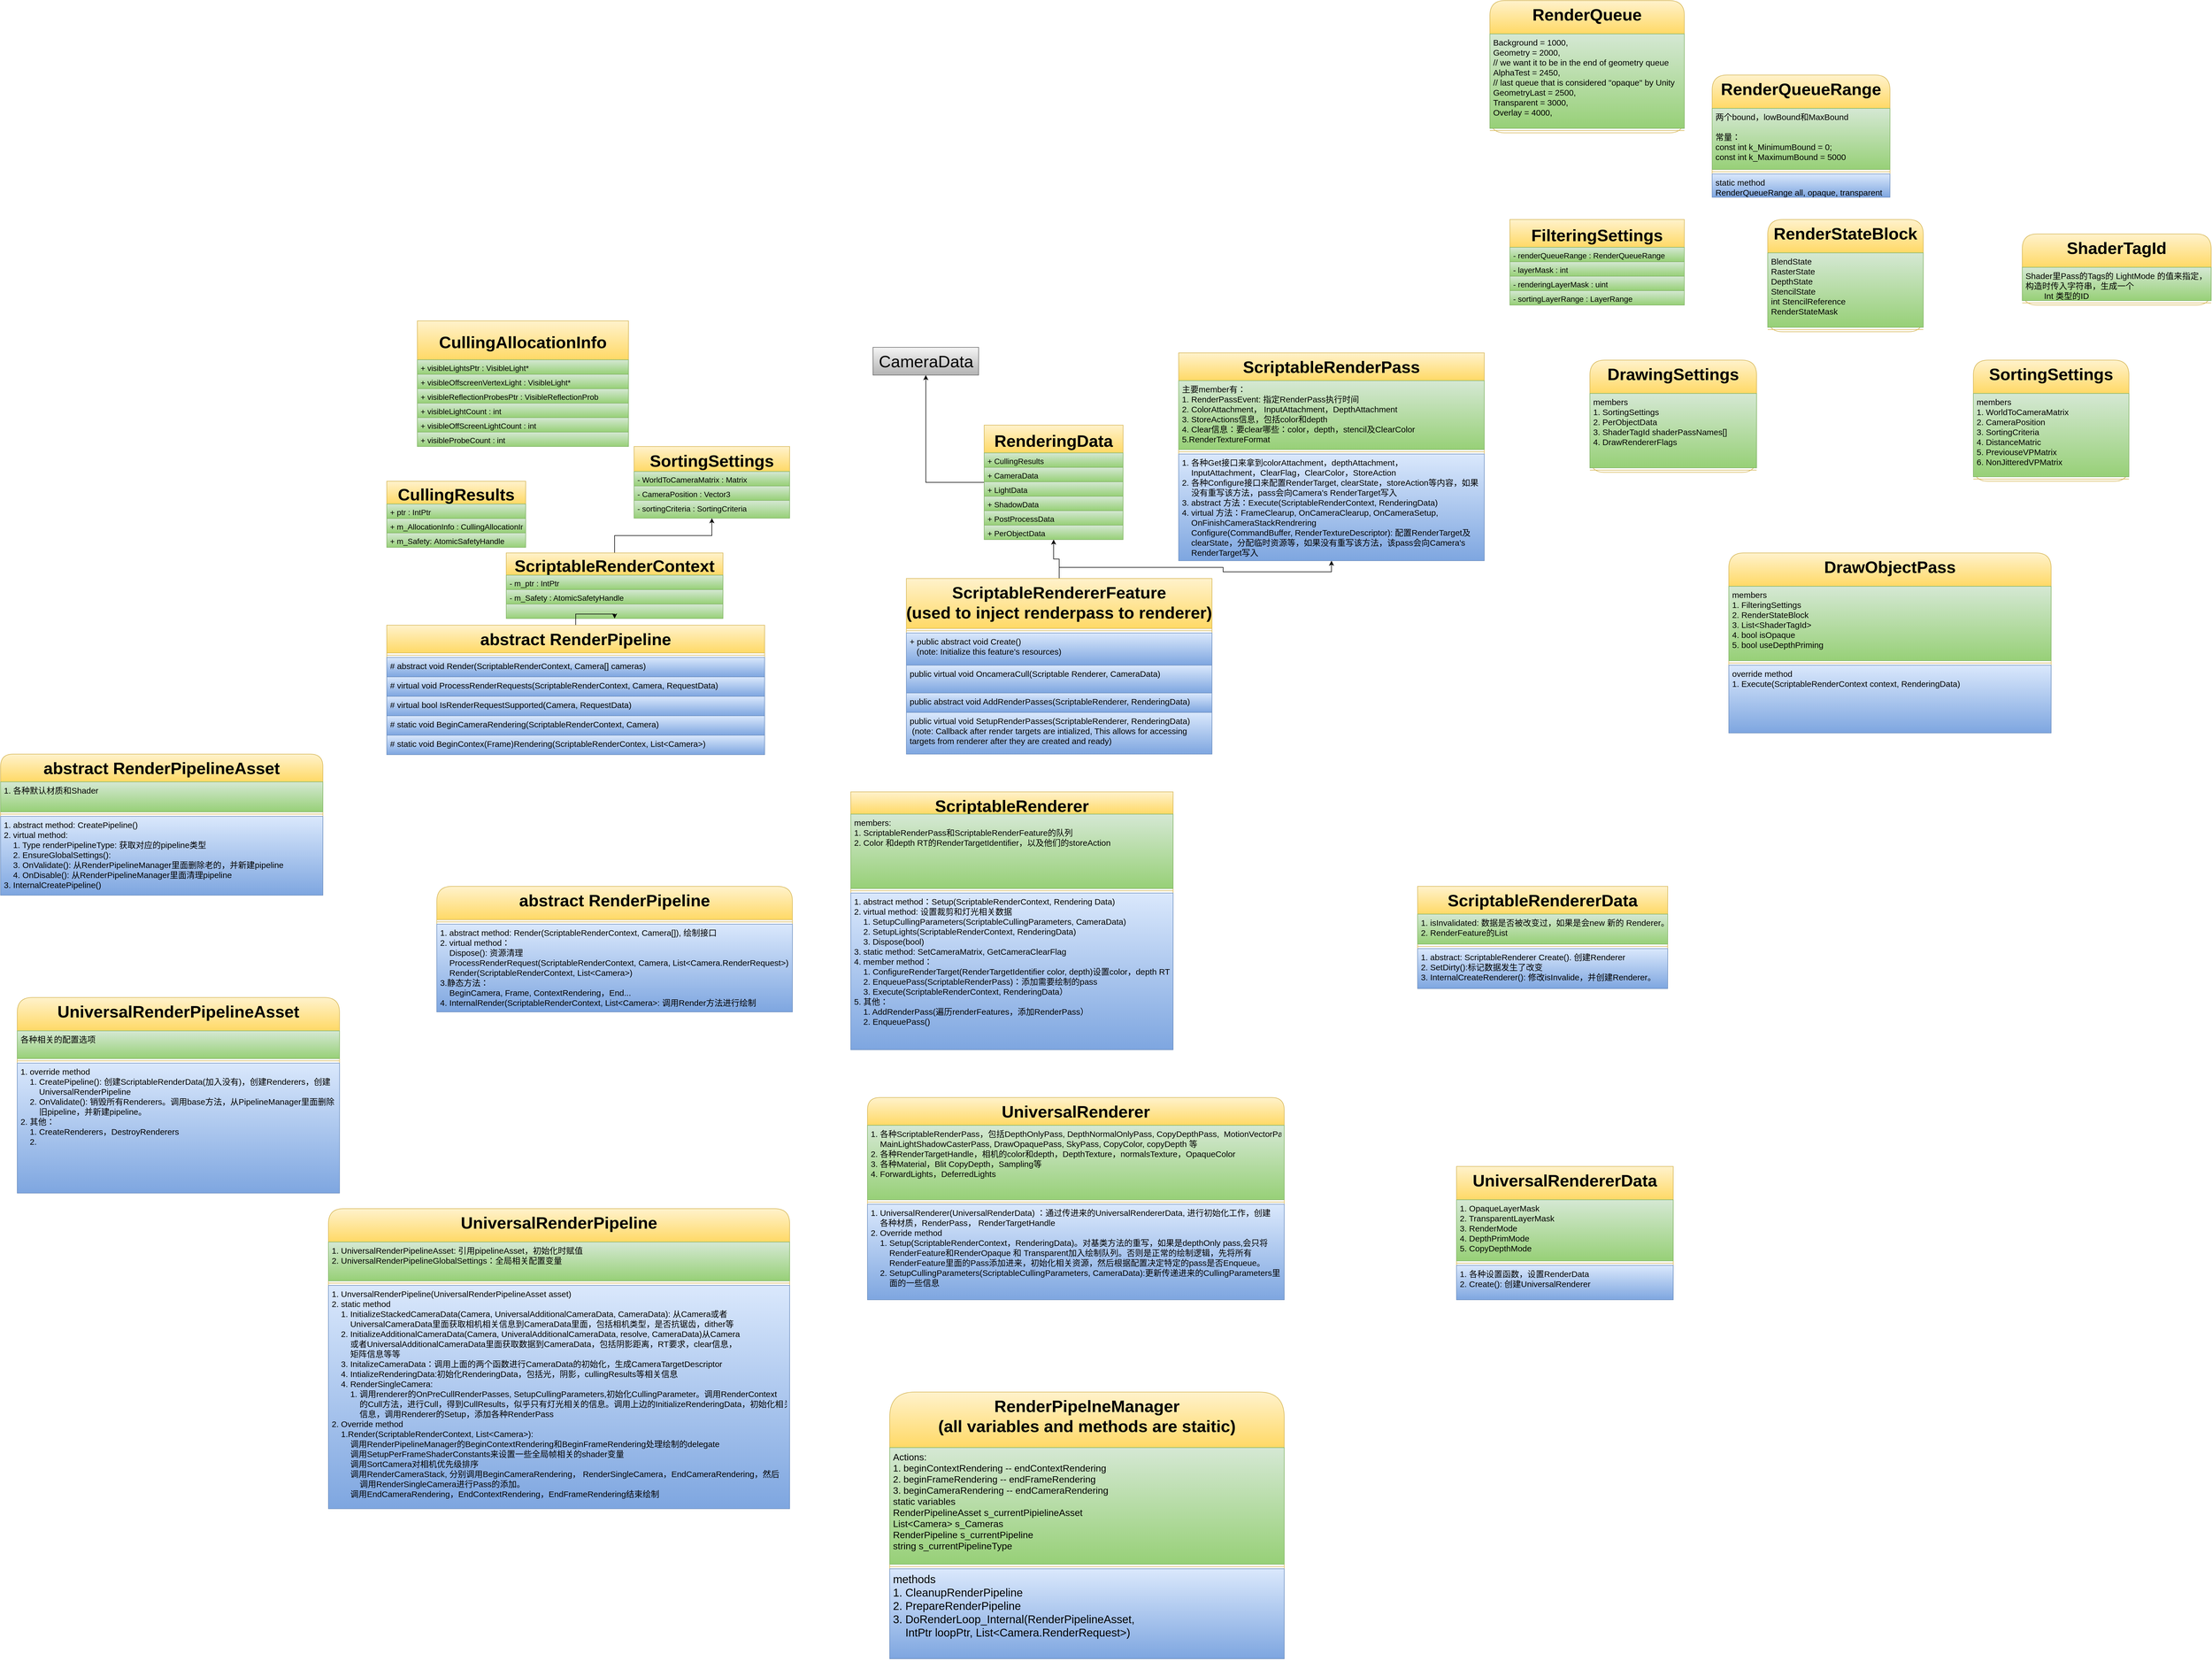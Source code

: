 <mxfile version="20.8.16" type="device"><diagram name="第 1 页" id="j_05-Zn8WTjw6qWpdbwY"><mxGraphModel dx="6563" dy="4545" grid="1" gridSize="10" guides="1" tooltips="1" connect="1" arrows="1" fold="1" page="1" pageScale="1" pageWidth="827" pageHeight="1169" math="0" shadow="0"><root><mxCell id="0"/><mxCell id="1" parent="0"/><mxCell id="km0630W-QRHwBIjxc_ZQ-1" value="CullingAllocationInfo" style="swimlane;fontStyle=1;childLayout=stackLayout;horizontal=1;startSize=70;fillColor=#fff2cc;horizontalStack=0;resizeParent=1;resizeParentMax=0;resizeLast=0;collapsible=1;marginBottom=0;fontSize=30;strokeColor=#d6b656;gradientColor=#ffd966;" parent="1" vertex="1"><mxGeometry x="80" y="-7.5" width="380" height="226" as="geometry"/></mxCell><mxCell id="km0630W-QRHwBIjxc_ZQ-2" value="+ visibleLightsPtr : VisibleLight*" style="text;strokeColor=#82b366;fillColor=#d5e8d4;align=left;verticalAlign=top;spacingLeft=4;spacingRight=4;overflow=hidden;rotatable=0;points=[[0,0.5],[1,0.5]];portConstraint=eastwest;fontSize=14;gradientColor=#97d077;" parent="km0630W-QRHwBIjxc_ZQ-1" vertex="1"><mxGeometry y="70" width="380" height="26" as="geometry"/></mxCell><mxCell id="km0630W-QRHwBIjxc_ZQ-3" value="+ visibleOffscreenVertexLight : VisibleLight*" style="text;strokeColor=#82b366;fillColor=#d5e8d4;align=left;verticalAlign=top;spacingLeft=4;spacingRight=4;overflow=hidden;rotatable=0;points=[[0,0.5],[1,0.5]];portConstraint=eastwest;fontSize=14;gradientColor=#97d077;" parent="km0630W-QRHwBIjxc_ZQ-1" vertex="1"><mxGeometry y="96" width="380" height="26" as="geometry"/></mxCell><mxCell id="km0630W-QRHwBIjxc_ZQ-4" value="+ visibleReflectionProbesPtr : VisibleReflectionProb" style="text;strokeColor=#82b366;fillColor=#d5e8d4;align=left;verticalAlign=top;spacingLeft=4;spacingRight=4;overflow=hidden;rotatable=0;points=[[0,0.5],[1,0.5]];portConstraint=eastwest;fontSize=14;gradientColor=#97d077;" parent="km0630W-QRHwBIjxc_ZQ-1" vertex="1"><mxGeometry y="122" width="380" height="26" as="geometry"/></mxCell><mxCell id="km0630W-QRHwBIjxc_ZQ-5" value="+ visibleLightCount : int" style="text;strokeColor=#82b366;fillColor=#d5e8d4;align=left;verticalAlign=top;spacingLeft=4;spacingRight=4;overflow=hidden;rotatable=0;points=[[0,0.5],[1,0.5]];portConstraint=eastwest;fontSize=14;gradientColor=#97d077;" parent="km0630W-QRHwBIjxc_ZQ-1" vertex="1"><mxGeometry y="148" width="380" height="26" as="geometry"/></mxCell><mxCell id="km0630W-QRHwBIjxc_ZQ-6" value="+ visibleOffScreenLightCount : int" style="text;strokeColor=#82b366;fillColor=#d5e8d4;align=left;verticalAlign=top;spacingLeft=4;spacingRight=4;overflow=hidden;rotatable=0;points=[[0,0.5],[1,0.5]];portConstraint=eastwest;fontSize=14;gradientColor=#97d077;" parent="km0630W-QRHwBIjxc_ZQ-1" vertex="1"><mxGeometry y="174" width="380" height="26" as="geometry"/></mxCell><mxCell id="km0630W-QRHwBIjxc_ZQ-7" value="+ visibleProbeCount : int" style="text;strokeColor=#82b366;fillColor=#d5e8d4;align=left;verticalAlign=top;spacingLeft=4;spacingRight=4;overflow=hidden;rotatable=0;points=[[0,0.5],[1,0.5]];portConstraint=eastwest;fontSize=14;gradientColor=#97d077;" parent="km0630W-QRHwBIjxc_ZQ-1" vertex="1"><mxGeometry y="200" width="380" height="26" as="geometry"/></mxCell><mxCell id="XoxCDfcWoDPjBLtD5vpL-1" value="CullingResults" style="swimlane;fontStyle=1;childLayout=stackLayout;horizontal=1;startSize=41;fillColor=#fff2cc;horizontalStack=0;resizeParent=1;resizeParentMax=0;resizeLast=0;collapsible=1;marginBottom=0;fontSize=30;strokeColor=#d6b656;gradientColor=#ffd966;" parent="1" vertex="1"><mxGeometry x="25" y="281" width="250" height="119" as="geometry"/></mxCell><mxCell id="XoxCDfcWoDPjBLtD5vpL-2" value="+ ptr : IntPtr" style="text;strokeColor=#82b366;fillColor=#d5e8d4;align=left;verticalAlign=top;spacingLeft=4;spacingRight=4;overflow=hidden;rotatable=0;points=[[0,0.5],[1,0.5]];portConstraint=eastwest;fontSize=14;gradientColor=#97d077;" parent="XoxCDfcWoDPjBLtD5vpL-1" vertex="1"><mxGeometry y="41" width="250" height="26" as="geometry"/></mxCell><mxCell id="XoxCDfcWoDPjBLtD5vpL-3" value="+ m_AllocationInfo : CullingAllocationInfo" style="text;strokeColor=#82b366;fillColor=#d5e8d4;align=left;verticalAlign=top;spacingLeft=4;spacingRight=4;overflow=hidden;rotatable=0;points=[[0,0.5],[1,0.5]];portConstraint=eastwest;fontSize=14;gradientColor=#97d077;" parent="XoxCDfcWoDPjBLtD5vpL-1" vertex="1"><mxGeometry y="67" width="250" height="26" as="geometry"/></mxCell><mxCell id="XoxCDfcWoDPjBLtD5vpL-4" value="+ m_Safety: AtomicSafetyHandle" style="text;strokeColor=#82b366;fillColor=#d5e8d4;align=left;verticalAlign=top;spacingLeft=4;spacingRight=4;overflow=hidden;rotatable=0;points=[[0,0.5],[1,0.5]];portConstraint=eastwest;fontSize=14;gradientColor=#97d077;" parent="XoxCDfcWoDPjBLtD5vpL-1" vertex="1"><mxGeometry y="93" width="250" height="26" as="geometry"/></mxCell><mxCell id="XoxCDfcWoDPjBLtD5vpL-9" value="SortingSettings" style="swimlane;fontStyle=1;childLayout=stackLayout;horizontal=1;startSize=45;fillColor=#fff2cc;horizontalStack=0;resizeParent=1;resizeParentMax=0;resizeLast=0;collapsible=1;marginBottom=0;fontSize=30;strokeColor=#d6b656;gradientColor=#ffd966;" parent="1" vertex="1"><mxGeometry x="470" y="218.5" width="280" height="129" as="geometry"/></mxCell><mxCell id="XoxCDfcWoDPjBLtD5vpL-10" value="- WorldToCameraMatrix : Matrix" style="text;strokeColor=#82b366;fillColor=#d5e8d4;align=left;verticalAlign=top;spacingLeft=4;spacingRight=4;overflow=hidden;rotatable=0;points=[[0,0.5],[1,0.5]];portConstraint=eastwest;fontSize=14;gradientColor=#97d077;" parent="XoxCDfcWoDPjBLtD5vpL-9" vertex="1"><mxGeometry y="45" width="280" height="26" as="geometry"/></mxCell><mxCell id="XoxCDfcWoDPjBLtD5vpL-11" value="- CameraPosition : Vector3" style="text;strokeColor=#82b366;fillColor=#d5e8d4;align=left;verticalAlign=top;spacingLeft=4;spacingRight=4;overflow=hidden;rotatable=0;points=[[0,0.5],[1,0.5]];portConstraint=eastwest;fontSize=14;gradientColor=#97d077;" parent="XoxCDfcWoDPjBLtD5vpL-9" vertex="1"><mxGeometry y="71" width="280" height="26" as="geometry"/></mxCell><mxCell id="XoxCDfcWoDPjBLtD5vpL-12" value="- sortingCriteria : SortingCriteria" style="text;strokeColor=#82b366;fillColor=#d5e8d4;align=left;verticalAlign=top;spacingLeft=4;spacingRight=4;overflow=hidden;rotatable=0;points=[[0,0.5],[1,0.5]];portConstraint=eastwest;fontSize=14;gradientColor=#97d077;" parent="XoxCDfcWoDPjBLtD5vpL-9" vertex="1"><mxGeometry y="97" width="280" height="32" as="geometry"/></mxCell><mxCell id="XoxCDfcWoDPjBLtD5vpL-23" value="FilteringSettings" style="swimlane;fontStyle=1;childLayout=stackLayout;horizontal=1;startSize=50;fillColor=#fff2cc;horizontalStack=0;resizeParent=1;resizeParentMax=0;resizeLast=0;collapsible=1;marginBottom=0;fontSize=30;strokeColor=#d6b656;gradientColor=#ffd966;" parent="1" vertex="1"><mxGeometry x="2046" y="-190" width="314" height="154" as="geometry"/></mxCell><mxCell id="XoxCDfcWoDPjBLtD5vpL-24" value="- renderQueueRange : RenderQueueRange" style="text;strokeColor=#82b366;fillColor=#d5e8d4;align=left;verticalAlign=top;spacingLeft=4;spacingRight=4;overflow=hidden;rotatable=0;points=[[0,0.5],[1,0.5]];portConstraint=eastwest;fontSize=14;gradientColor=#97d077;" parent="XoxCDfcWoDPjBLtD5vpL-23" vertex="1"><mxGeometry y="50" width="314" height="26" as="geometry"/></mxCell><mxCell id="XoxCDfcWoDPjBLtD5vpL-25" value="- layerMask : int" style="text;strokeColor=#82b366;fillColor=#d5e8d4;align=left;verticalAlign=top;spacingLeft=4;spacingRight=4;overflow=hidden;rotatable=0;points=[[0,0.5],[1,0.5]];portConstraint=eastwest;fontSize=14;gradientColor=#97d077;" parent="XoxCDfcWoDPjBLtD5vpL-23" vertex="1"><mxGeometry y="76" width="314" height="26" as="geometry"/></mxCell><mxCell id="XoxCDfcWoDPjBLtD5vpL-26" value="- renderingLayerMask : uint" style="text;strokeColor=#82b366;fillColor=#d5e8d4;align=left;verticalAlign=top;spacingLeft=4;spacingRight=4;overflow=hidden;rotatable=0;points=[[0,0.5],[1,0.5]];portConstraint=eastwest;fontSize=14;gradientColor=#97d077;" parent="XoxCDfcWoDPjBLtD5vpL-23" vertex="1"><mxGeometry y="102" width="314" height="26" as="geometry"/></mxCell><mxCell id="XoxCDfcWoDPjBLtD5vpL-27" value="- sortingLayerRange : LayerRange" style="text;strokeColor=#82b366;fillColor=#d5e8d4;align=left;verticalAlign=top;spacingLeft=4;spacingRight=4;overflow=hidden;rotatable=0;points=[[0,0.5],[1,0.5]];portConstraint=eastwest;fontSize=14;gradientColor=#97d077;" parent="XoxCDfcWoDPjBLtD5vpL-23" vertex="1"><mxGeometry y="128" width="314" height="26" as="geometry"/></mxCell><mxCell id="XoxCDfcWoDPjBLtD5vpL-39" style="edgeStyle=orthogonalEdgeStyle;rounded=0;orthogonalLoop=1;jettySize=auto;html=1;" parent="1" source="XoxCDfcWoDPjBLtD5vpL-30" target="XoxCDfcWoDPjBLtD5vpL-9" edge="1"><mxGeometry relative="1" as="geometry"/></mxCell><mxCell id="XoxCDfcWoDPjBLtD5vpL-30" value="ScriptableRenderContext" style="swimlane;fontStyle=1;childLayout=stackLayout;horizontal=1;startSize=40;fillColor=#fff2cc;horizontalStack=0;resizeParent=1;resizeParentMax=0;resizeLast=0;collapsible=1;marginBottom=0;fontSize=30;strokeColor=#d6b656;gradientColor=#ffd966;" parent="1" vertex="1"><mxGeometry x="240" y="410" width="390" height="118" as="geometry"/></mxCell><mxCell id="XoxCDfcWoDPjBLtD5vpL-31" value="- m_ptr : IntPtr" style="text;strokeColor=#82b366;fillColor=#d5e8d4;align=left;verticalAlign=top;spacingLeft=4;spacingRight=4;overflow=hidden;rotatable=0;points=[[0,0.5],[1,0.5]];portConstraint=eastwest;fontSize=14;gradientColor=#97d077;" parent="XoxCDfcWoDPjBLtD5vpL-30" vertex="1"><mxGeometry y="40" width="390" height="26" as="geometry"/></mxCell><mxCell id="XoxCDfcWoDPjBLtD5vpL-32" value="- m_Safety : AtomicSafetyHandle" style="text;strokeColor=#82b366;fillColor=#d5e8d4;align=left;verticalAlign=top;spacingLeft=4;spacingRight=4;overflow=hidden;rotatable=0;points=[[0,0.5],[1,0.5]];portConstraint=eastwest;fontSize=14;gradientColor=#97d077;" parent="XoxCDfcWoDPjBLtD5vpL-30" vertex="1"><mxGeometry y="66" width="390" height="26" as="geometry"/></mxCell><mxCell id="XoxCDfcWoDPjBLtD5vpL-33" value="" style="text;strokeColor=#82b366;fillColor=#d5e8d4;align=left;verticalAlign=top;spacingLeft=4;spacingRight=4;overflow=hidden;rotatable=0;points=[[0,0.5],[1,0.5]];portConstraint=eastwest;fontSize=14;gradientColor=#97d077;" parent="XoxCDfcWoDPjBLtD5vpL-30" vertex="1"><mxGeometry y="92" width="390" height="26" as="geometry"/></mxCell><mxCell id="XoxCDfcWoDPjBLtD5vpL-66" style="edgeStyle=orthogonalEdgeStyle;rounded=0;orthogonalLoop=1;jettySize=auto;html=1;fontSize=15;" parent="1" source="XoxCDfcWoDPjBLtD5vpL-48" target="XoxCDfcWoDPjBLtD5vpL-30" edge="1"><mxGeometry relative="1" as="geometry"/></mxCell><mxCell id="XoxCDfcWoDPjBLtD5vpL-48" value="abstract RenderPipeline" style="swimlane;fontStyle=1;align=center;verticalAlign=top;childLayout=stackLayout;horizontal=1;startSize=50;horizontalStack=0;resizeParent=1;resizeParentMax=0;resizeLast=0;collapsible=1;marginBottom=0;fillColor=#fff2cc;gradientColor=#ffd966;strokeColor=#d6b656;fontSize=30;" parent="1" vertex="1"><mxGeometry x="25" y="540" width="680" height="233" as="geometry"/></mxCell><mxCell id="XoxCDfcWoDPjBLtD5vpL-50" value="" style="line;strokeWidth=1;fillColor=none;align=left;verticalAlign=middle;spacingTop=-1;spacingLeft=3;spacingRight=3;rotatable=0;labelPosition=right;points=[];portConstraint=eastwest;strokeColor=inherit;" parent="XoxCDfcWoDPjBLtD5vpL-48" vertex="1"><mxGeometry y="50" width="680" height="8" as="geometry"/></mxCell><mxCell id="XoxCDfcWoDPjBLtD5vpL-51" value="# abstract void Render(ScriptableRenderContext, Camera[] cameras)" style="text;strokeColor=#6c8ebf;fillColor=#dae8fc;align=left;verticalAlign=top;spacingLeft=4;spacingRight=4;overflow=hidden;rotatable=0;points=[[0,0.5],[1,0.5]];portConstraint=eastwest;gradientColor=#7ea6e0;fontSize=15;" parent="XoxCDfcWoDPjBLtD5vpL-48" vertex="1"><mxGeometry y="58" width="680" height="35" as="geometry"/></mxCell><mxCell id="XoxCDfcWoDPjBLtD5vpL-63" value="# virtual void ProcessRenderRequests(ScriptableRenderContext, Camera, RequestData)" style="text;strokeColor=#6c8ebf;fillColor=#dae8fc;align=left;verticalAlign=top;spacingLeft=4;spacingRight=4;overflow=hidden;rotatable=0;points=[[0,0.5],[1,0.5]];portConstraint=eastwest;gradientColor=#7ea6e0;fontSize=15;" parent="XoxCDfcWoDPjBLtD5vpL-48" vertex="1"><mxGeometry y="93" width="680" height="35" as="geometry"/></mxCell><mxCell id="XoxCDfcWoDPjBLtD5vpL-61" value="# virtual bool IsRenderRequestSupported(Camera, RequestData)" style="text;strokeColor=#6c8ebf;fillColor=#dae8fc;align=left;verticalAlign=top;spacingLeft=4;spacingRight=4;overflow=hidden;rotatable=0;points=[[0,0.5],[1,0.5]];portConstraint=eastwest;gradientColor=#7ea6e0;fontSize=15;" parent="XoxCDfcWoDPjBLtD5vpL-48" vertex="1"><mxGeometry y="128" width="680" height="35" as="geometry"/></mxCell><mxCell id="XoxCDfcWoDPjBLtD5vpL-64" value="# static void BeginCameraRendering(ScriptableRenderContext, Camera)" style="text;strokeColor=#6c8ebf;fillColor=#dae8fc;align=left;verticalAlign=top;spacingLeft=4;spacingRight=4;overflow=hidden;rotatable=0;points=[[0,0.5],[1,0.5]];portConstraint=eastwest;gradientColor=#7ea6e0;fontSize=15;" parent="XoxCDfcWoDPjBLtD5vpL-48" vertex="1"><mxGeometry y="163" width="680" height="35" as="geometry"/></mxCell><mxCell id="XoxCDfcWoDPjBLtD5vpL-65" value="# static void BeginContex(Frame)Rendering(ScriptableRenderContex, List&lt;Camera&gt;)" style="text;strokeColor=#6c8ebf;fillColor=#dae8fc;align=left;verticalAlign=top;spacingLeft=4;spacingRight=4;overflow=hidden;rotatable=0;points=[[0,0.5],[1,0.5]];portConstraint=eastwest;gradientColor=#7ea6e0;fontSize=15;" parent="XoxCDfcWoDPjBLtD5vpL-48" vertex="1"><mxGeometry y="198" width="680" height="35" as="geometry"/></mxCell><mxCell id="XoxCDfcWoDPjBLtD5vpL-100" style="edgeStyle=orthogonalEdgeStyle;rounded=0;orthogonalLoop=1;jettySize=auto;html=1;fontSize=15;" parent="1" source="XoxCDfcWoDPjBLtD5vpL-76" target="XoxCDfcWoDPjBLtD5vpL-92" edge="1"><mxGeometry relative="1" as="geometry"/></mxCell><mxCell id="SVypgBpYNi3B9tNBOScH-16" style="edgeStyle=orthogonalEdgeStyle;rounded=0;orthogonalLoop=1;jettySize=auto;html=1;" parent="1" source="XoxCDfcWoDPjBLtD5vpL-76" target="SVypgBpYNi3B9tNBOScH-8" edge="1"><mxGeometry relative="1" as="geometry"/></mxCell><mxCell id="XoxCDfcWoDPjBLtD5vpL-76" value="ScriptableRendererFeature&#10;(used to inject renderpass to renderer)" style="swimlane;fontStyle=1;align=center;verticalAlign=top;childLayout=stackLayout;horizontal=1;startSize=90;horizontalStack=0;resizeParent=1;resizeParentMax=0;resizeLast=0;collapsible=1;marginBottom=0;fillColor=#fff2cc;gradientColor=#ffd966;strokeColor=#d6b656;fontSize=30;" parent="1" vertex="1"><mxGeometry x="960" y="456" width="550" height="316" as="geometry"/></mxCell><mxCell id="XoxCDfcWoDPjBLtD5vpL-80" value="" style="line;strokeWidth=1;fillColor=none;align=left;verticalAlign=middle;spacingTop=-1;spacingLeft=3;spacingRight=3;rotatable=0;labelPosition=right;points=[];portConstraint=eastwest;strokeColor=inherit;" parent="XoxCDfcWoDPjBLtD5vpL-76" vertex="1"><mxGeometry y="90" width="550" height="8" as="geometry"/></mxCell><mxCell id="XoxCDfcWoDPjBLtD5vpL-81" value="+ public abstract void Create()&#10;   (note: Initialize this feature's resources)" style="text;strokeColor=#6c8ebf;fillColor=#dae8fc;align=left;verticalAlign=top;spacingLeft=4;spacingRight=4;overflow=hidden;rotatable=0;points=[[0,0.5],[1,0.5]];portConstraint=eastwest;gradientColor=#7ea6e0;fontSize=15;" parent="XoxCDfcWoDPjBLtD5vpL-76" vertex="1"><mxGeometry y="98" width="550" height="58" as="geometry"/></mxCell><mxCell id="XoxCDfcWoDPjBLtD5vpL-82" value="public virtual void OncameraCull(Scriptable Renderer, CameraData)" style="text;strokeColor=#6c8ebf;fillColor=#dae8fc;align=left;verticalAlign=top;spacingLeft=4;spacingRight=4;overflow=hidden;rotatable=0;points=[[0,0.5],[1,0.5]];portConstraint=eastwest;gradientColor=#7ea6e0;fontSize=15;" parent="XoxCDfcWoDPjBLtD5vpL-76" vertex="1"><mxGeometry y="156" width="550" height="50" as="geometry"/></mxCell><mxCell id="XoxCDfcWoDPjBLtD5vpL-83" value="public abstract void AddRenderPasses(ScriptableRenderer, RenderingData)" style="text;strokeColor=#6c8ebf;fillColor=#dae8fc;align=left;verticalAlign=top;spacingLeft=4;spacingRight=4;overflow=hidden;rotatable=0;points=[[0,0.5],[1,0.5]];portConstraint=eastwest;gradientColor=#7ea6e0;fontSize=15;" parent="XoxCDfcWoDPjBLtD5vpL-76" vertex="1"><mxGeometry y="206" width="550" height="35" as="geometry"/></mxCell><mxCell id="XoxCDfcWoDPjBLtD5vpL-99" value="public virtual void SetupRenderPasses(ScriptableRenderer, RenderingData)&#10; (note: Callback after render targets are intialized, This allows for accessing &#10;targets from renderer after they are created and ready)" style="text;strokeColor=#6c8ebf;fillColor=#dae8fc;align=left;verticalAlign=top;spacingLeft=4;spacingRight=4;overflow=hidden;rotatable=0;points=[[0,0.5],[1,0.5]];portConstraint=eastwest;gradientColor=#7ea6e0;fontSize=15;" parent="XoxCDfcWoDPjBLtD5vpL-76" vertex="1"><mxGeometry y="241" width="550" height="75" as="geometry"/></mxCell><mxCell id="XoxCDfcWoDPjBLtD5vpL-91" value="&lt;font style=&quot;font-size: 30px;&quot;&gt;CameraData&lt;/font&gt;" style="html=1;fontSize=15;fillColor=#f5f5f5;gradientColor=#b3b3b3;strokeColor=#666666;" parent="1" vertex="1"><mxGeometry x="900" y="40" width="190" height="50" as="geometry"/></mxCell><mxCell id="XoxCDfcWoDPjBLtD5vpL-102" style="edgeStyle=orthogonalEdgeStyle;rounded=0;orthogonalLoop=1;jettySize=auto;html=1;fontSize=15;" parent="1" source="XoxCDfcWoDPjBLtD5vpL-92" target="XoxCDfcWoDPjBLtD5vpL-91" edge="1"><mxGeometry relative="1" as="geometry"/></mxCell><mxCell id="XoxCDfcWoDPjBLtD5vpL-92" value="RenderingData" style="swimlane;fontStyle=1;childLayout=stackLayout;horizontal=1;startSize=50;fillColor=#fff2cc;horizontalStack=0;resizeParent=1;resizeParentMax=0;resizeLast=0;collapsible=1;marginBottom=0;fontSize=30;strokeColor=#d6b656;gradientColor=#ffd966;" parent="1" vertex="1"><mxGeometry x="1100" y="180" width="250" height="206" as="geometry"/></mxCell><mxCell id="XoxCDfcWoDPjBLtD5vpL-93" value="+ CullingResults" style="text;strokeColor=#82b366;fillColor=#d5e8d4;align=left;verticalAlign=top;spacingLeft=4;spacingRight=4;overflow=hidden;rotatable=0;points=[[0,0.5],[1,0.5]];portConstraint=eastwest;fontSize=14;gradientColor=#97d077;" parent="XoxCDfcWoDPjBLtD5vpL-92" vertex="1"><mxGeometry y="50" width="250" height="26" as="geometry"/></mxCell><mxCell id="XoxCDfcWoDPjBLtD5vpL-94" value="+ CameraData" style="text;strokeColor=#82b366;fillColor=#d5e8d4;align=left;verticalAlign=top;spacingLeft=4;spacingRight=4;overflow=hidden;rotatable=0;points=[[0,0.5],[1,0.5]];portConstraint=eastwest;fontSize=14;gradientColor=#97d077;" parent="XoxCDfcWoDPjBLtD5vpL-92" vertex="1"><mxGeometry y="76" width="250" height="26" as="geometry"/></mxCell><mxCell id="XoxCDfcWoDPjBLtD5vpL-95" value="+ LightData" style="text;strokeColor=#82b366;fillColor=#d5e8d4;align=left;verticalAlign=top;spacingLeft=4;spacingRight=4;overflow=hidden;rotatable=0;points=[[0,0.5],[1,0.5]];portConstraint=eastwest;fontSize=14;gradientColor=#97d077;" parent="XoxCDfcWoDPjBLtD5vpL-92" vertex="1"><mxGeometry y="102" width="250" height="26" as="geometry"/></mxCell><mxCell id="XoxCDfcWoDPjBLtD5vpL-96" value="+ ShadowData" style="text;strokeColor=#82b366;fillColor=#d5e8d4;align=left;verticalAlign=top;spacingLeft=4;spacingRight=4;overflow=hidden;rotatable=0;points=[[0,0.5],[1,0.5]];portConstraint=eastwest;fontSize=14;gradientColor=#97d077;" parent="XoxCDfcWoDPjBLtD5vpL-92" vertex="1"><mxGeometry y="128" width="250" height="26" as="geometry"/></mxCell><mxCell id="XoxCDfcWoDPjBLtD5vpL-97" value="+ PostProcessData" style="text;strokeColor=#82b366;fillColor=#d5e8d4;align=left;verticalAlign=top;spacingLeft=4;spacingRight=4;overflow=hidden;rotatable=0;points=[[0,0.5],[1,0.5]];portConstraint=eastwest;fontSize=14;gradientColor=#97d077;" parent="XoxCDfcWoDPjBLtD5vpL-92" vertex="1"><mxGeometry y="154" width="250" height="26" as="geometry"/></mxCell><mxCell id="XoxCDfcWoDPjBLtD5vpL-98" value="+ PerObjectData" style="text;strokeColor=#82b366;fillColor=#d5e8d4;align=left;verticalAlign=top;spacingLeft=4;spacingRight=4;overflow=hidden;rotatable=0;points=[[0,0.5],[1,0.5]];portConstraint=eastwest;fontSize=14;gradientColor=#97d077;" parent="XoxCDfcWoDPjBLtD5vpL-92" vertex="1"><mxGeometry y="180" width="250" height="26" as="geometry"/></mxCell><mxCell id="SVypgBpYNi3B9tNBOScH-8" value="ScriptableRenderPass" style="swimlane;fontStyle=1;align=center;verticalAlign=top;childLayout=stackLayout;horizontal=1;startSize=50;horizontalStack=0;resizeParent=1;resizeParentMax=0;resizeLast=0;collapsible=1;marginBottom=0;fillColor=#fff2cc;gradientColor=#ffd966;strokeColor=#d6b656;fontSize=30;" parent="1" vertex="1"><mxGeometry x="1450" y="50" width="550" height="374" as="geometry"/></mxCell><mxCell id="SVypgBpYNi3B9tNBOScH-10" value="主要member有：&#10;1. RenderPassEvent: 指定RenderPass执行时间&#10;2. ColorAttachment， InputAttachment，DepthAttachment&#10;3. StoreActions信息，包括color和depth&#10;4. Clear信息：要clear哪些：color，depth，stencil及ClearColor&#10;5.RenderTextureFormat" style="text;strokeColor=#82b366;fillColor=#d5e8d4;align=left;verticalAlign=top;spacingLeft=4;spacingRight=4;overflow=hidden;rotatable=0;points=[[0,0.5],[1,0.5]];portConstraint=eastwest;gradientColor=#97d077;fontSize=15;" parent="SVypgBpYNi3B9tNBOScH-8" vertex="1"><mxGeometry y="50" width="550" height="124" as="geometry"/></mxCell><mxCell id="SVypgBpYNi3B9tNBOScH-12" value="" style="line;strokeWidth=1;fillColor=none;align=left;verticalAlign=middle;spacingTop=-1;spacingLeft=3;spacingRight=3;rotatable=0;labelPosition=right;points=[];portConstraint=eastwest;strokeColor=inherit;" parent="SVypgBpYNi3B9tNBOScH-8" vertex="1"><mxGeometry y="174" width="550" height="8" as="geometry"/></mxCell><mxCell id="SVypgBpYNi3B9tNBOScH-14" value="1. 各种Get接口来拿到colorAttachment，depthAttachment，&#10;    InputAttachment，ClearFlag，ClearColor，StoreAction&#10;2. 各种Configure接口来配置RenderTarget, clearState，storeAction等内容，如果&#10;    没有重写该方法，pass会向Camera's RenderTarget写入&#10;3. abstract 方法：Execute(ScriptableRenderContext, RenderingData)&#10;4. virtual 方法：FrameClearup, OnCameraClearup, OnCameraSetup, &#10;    OnFinishCameraStackRendrering&#10;    Configure(CommandBuffer, RenderTextureDescriptor): 配置RenderTarget及&#10;    clearState，分配临时资源等，如果没有重写该方法，该pass会向Camera's &#10;    RenderTarget写入" style="text;strokeColor=#6c8ebf;fillColor=#dae8fc;align=left;verticalAlign=top;spacingLeft=4;spacingRight=4;overflow=hidden;rotatable=0;points=[[0,0.5],[1,0.5]];portConstraint=eastwest;gradientColor=#7ea6e0;fontSize=15;" parent="SVypgBpYNi3B9tNBOScH-8" vertex="1"><mxGeometry y="182" width="550" height="192" as="geometry"/></mxCell><mxCell id="SVypgBpYNi3B9tNBOScH-17" value="ScriptableRenderer" style="swimlane;fontStyle=1;align=center;verticalAlign=top;childLayout=stackLayout;horizontal=1;startSize=40;horizontalStack=0;resizeParent=1;resizeParentMax=0;resizeLast=0;collapsible=1;marginBottom=0;fillColor=#fff2cc;gradientColor=#ffd966;strokeColor=#d6b656;fontSize=30;" parent="1" vertex="1"><mxGeometry x="860" y="840" width="580" height="464" as="geometry"/></mxCell><mxCell id="SVypgBpYNi3B9tNBOScH-18" value="members:&#10;1. ScriptableRenderPass和ScriptableRenderFeature的队列&#10;2. Color 和depth RT的RenderTargetIdentifier，以及他们的storeAction" style="text;strokeColor=#82b366;fillColor=#d5e8d4;align=left;verticalAlign=top;spacingLeft=4;spacingRight=4;overflow=hidden;rotatable=0;points=[[0,0.5],[1,0.5]];portConstraint=eastwest;gradientColor=#97d077;fontSize=15;" parent="SVypgBpYNi3B9tNBOScH-17" vertex="1"><mxGeometry y="40" width="580" height="134" as="geometry"/></mxCell><mxCell id="SVypgBpYNi3B9tNBOScH-21" value="" style="line;strokeWidth=1;fillColor=none;align=left;verticalAlign=middle;spacingTop=-1;spacingLeft=3;spacingRight=3;rotatable=0;labelPosition=right;points=[];portConstraint=eastwest;strokeColor=inherit;" parent="SVypgBpYNi3B9tNBOScH-17" vertex="1"><mxGeometry y="174" width="580" height="8" as="geometry"/></mxCell><mxCell id="SVypgBpYNi3B9tNBOScH-22" value="1. abstract method：Setup(ScriptableRenderContext, Rendering Data)&#10;2. virtual method: 设置裁剪和灯光相关数据 &#10;    1. SetupCullingParameters(ScriptableCullingParameters, CameraData)&#10;    2. SetupLights(ScriptableRenderContext, RenderingData)&#10;    3. Dispose(bool)&#10;3. static method: SetCameraMatrix, GetCameraClearFlag&#10;4. member method：&#10;    1. ConfigureRenderTarget(RenderTargetIdentifier color, depth)设置color，depth RT&#10;    2. EnqueuePass(ScriptableRenderPass)：添加需要绘制的pass&#10;    3. Execute(ScriptableRenderContext, RenderingData）&#10;5. 其他：&#10;    1. AddRenderPass(遍历renderFeatures，添加RenderPass）&#10;    2. EnqueuePass()" style="text;strokeColor=#6c8ebf;fillColor=#dae8fc;align=left;verticalAlign=top;spacingLeft=4;spacingRight=4;overflow=hidden;rotatable=0;points=[[0,0.5],[1,0.5]];portConstraint=eastwest;gradientColor=#7ea6e0;fontSize=15;" parent="SVypgBpYNi3B9tNBOScH-17" vertex="1"><mxGeometry y="182" width="580" height="282" as="geometry"/></mxCell><mxCell id="SVypgBpYNi3B9tNBOScH-33" value="UniversalRenderer" style="swimlane;fontStyle=1;align=center;verticalAlign=top;childLayout=stackLayout;horizontal=1;startSize=50;horizontalStack=0;resizeParent=1;resizeParentMax=0;resizeLast=0;collapsible=1;marginBottom=0;fillColor=#fff2cc;gradientColor=#ffd966;strokeColor=#d6b656;fontSize=30;shadow=0;rounded=1;" parent="1" vertex="1"><mxGeometry x="890" y="1390" width="750" height="364" as="geometry"/></mxCell><mxCell id="SVypgBpYNi3B9tNBOScH-34" value="1. 各种ScriptableRenderPass，包括DepthOnlyPass, DepthNormalOnlyPass, CopyDepthPass,  MotionVectorPass,&#10;    MainLightShadowCasterPass, DrawOpaquePass, SkyPass, CopyColor, copyDepth 等&#10;2. 各种RenderTargetHandle，相机的color和depth，DepthTexture，normalsTexture，OpaqueColor&#10;3. 各种Material，Blit CopyDepth，Sampling等&#10;4. ForwardLights，DeferredLights" style="text;strokeColor=#82b366;fillColor=#d5e8d4;align=left;verticalAlign=top;spacingLeft=4;spacingRight=4;overflow=hidden;rotatable=0;points=[[0,0.5],[1,0.5]];portConstraint=eastwest;gradientColor=#97d077;fontSize=15;" parent="SVypgBpYNi3B9tNBOScH-33" vertex="1"><mxGeometry y="50" width="750" height="134" as="geometry"/></mxCell><mxCell id="SVypgBpYNi3B9tNBOScH-35" value="" style="line;strokeWidth=1;fillColor=none;align=left;verticalAlign=middle;spacingTop=-1;spacingLeft=3;spacingRight=3;rotatable=0;labelPosition=right;points=[];portConstraint=eastwest;strokeColor=inherit;" parent="SVypgBpYNi3B9tNBOScH-33" vertex="1"><mxGeometry y="184" width="750" height="8" as="geometry"/></mxCell><mxCell id="SVypgBpYNi3B9tNBOScH-36" value="1. UniversalRenderer(UniversalRenderData) ：通过传进来的UniversalRendererData, 进行初始化工作，创建&#10;    各种材质，RenderPass， RenderTargetHandle&#10;2. Override method&#10;    1. Setup(ScriptableRenderContext，RenderingData)。对基类方法的重写，如果是depthOnly pass,会只将&#10;        RenderFeature和RenderOpaque 和 Transparent加入绘制队列。否则是正常的绘制逻辑，先将所有&#10;        RenderFeature里面的Pass添加进来，初始化相关资源，然后根据配置决定特定的pass是否Enqueue。&#10;    2. SetupCullingParameters(ScriptableCullingParameters, CameraData):更新传递进来的CullingParameters里&#10;        面的一些信息" style="text;strokeColor=#6c8ebf;fillColor=#dae8fc;align=left;verticalAlign=top;spacingLeft=4;spacingRight=4;overflow=hidden;rotatable=0;points=[[0,0.5],[1,0.5]];portConstraint=eastwest;gradientColor=#7ea6e0;fontSize=15;shadow=0;" parent="SVypgBpYNi3B9tNBOScH-33" vertex="1"><mxGeometry y="192" width="750" height="172" as="geometry"/></mxCell><mxCell id="SVypgBpYNi3B9tNBOScH-37" value="ScriptableRendererData" style="swimlane;fontStyle=1;align=center;verticalAlign=top;childLayout=stackLayout;horizontal=1;startSize=50;horizontalStack=0;resizeParent=1;resizeParentMax=0;resizeLast=0;collapsible=1;marginBottom=0;fillColor=#fff2cc;gradientColor=#ffd966;strokeColor=#d6b656;fontSize=30;" parent="1" vertex="1"><mxGeometry x="1880" y="1010" width="450" height="184" as="geometry"/></mxCell><mxCell id="SVypgBpYNi3B9tNBOScH-38" value="1. isInvalidated: 数据是否被改变过，如果是会new 新的 Renderer。&#10;2. RenderFeature的List" style="text;strokeColor=#82b366;fillColor=#d5e8d4;align=left;verticalAlign=top;spacingLeft=4;spacingRight=4;overflow=hidden;rotatable=0;points=[[0,0.5],[1,0.5]];portConstraint=eastwest;gradientColor=#97d077;fontSize=15;" parent="SVypgBpYNi3B9tNBOScH-37" vertex="1"><mxGeometry y="50" width="450" height="54" as="geometry"/></mxCell><mxCell id="SVypgBpYNi3B9tNBOScH-39" value="" style="line;strokeWidth=1;fillColor=none;align=left;verticalAlign=middle;spacingTop=-1;spacingLeft=3;spacingRight=3;rotatable=0;labelPosition=right;points=[];portConstraint=eastwest;strokeColor=inherit;" parent="SVypgBpYNi3B9tNBOScH-37" vertex="1"><mxGeometry y="104" width="450" height="8" as="geometry"/></mxCell><mxCell id="SVypgBpYNi3B9tNBOScH-40" value="1. abstract: ScriptableRenderer Create(). 创建Renderer&#10;2. SetDirty():标记数据发生了改变&#10;3. InternalCreateRenderer(): 修改isInvalide，并创建Renderer。" style="text;strokeColor=#6c8ebf;fillColor=#dae8fc;align=left;verticalAlign=top;spacingLeft=4;spacingRight=4;overflow=hidden;rotatable=0;points=[[0,0.5],[1,0.5]];portConstraint=eastwest;gradientColor=#7ea6e0;fontSize=15;" parent="SVypgBpYNi3B9tNBOScH-37" vertex="1"><mxGeometry y="112" width="450" height="72" as="geometry"/></mxCell><mxCell id="SVypgBpYNi3B9tNBOScH-41" value="UniversalRendererData" style="swimlane;fontStyle=1;align=center;verticalAlign=top;childLayout=stackLayout;horizontal=1;startSize=60;horizontalStack=0;resizeParent=1;resizeParentMax=0;resizeLast=0;collapsible=1;marginBottom=0;fillColor=#fff2cc;gradientColor=#ffd966;strokeColor=#d6b656;fontSize=30;" parent="1" vertex="1"><mxGeometry x="1950" y="1514" width="390" height="240" as="geometry"/></mxCell><mxCell id="SVypgBpYNi3B9tNBOScH-42" value="1. OpaqueLayerMask&#10;2. TransparentLayerMask&#10;3. RenderMode&#10;4. DepthPrimMode&#10;5. CopyDepthMode" style="text;strokeColor=#82b366;fillColor=#d5e8d4;align=left;verticalAlign=top;spacingLeft=4;spacingRight=4;overflow=hidden;rotatable=0;points=[[0,0.5],[1,0.5]];portConstraint=eastwest;gradientColor=#97d077;fontSize=15;" parent="SVypgBpYNi3B9tNBOScH-41" vertex="1"><mxGeometry y="60" width="390" height="110" as="geometry"/></mxCell><mxCell id="SVypgBpYNi3B9tNBOScH-43" value="" style="line;strokeWidth=1;fillColor=none;align=left;verticalAlign=middle;spacingTop=-1;spacingLeft=3;spacingRight=3;rotatable=0;labelPosition=right;points=[];portConstraint=eastwest;strokeColor=inherit;" parent="SVypgBpYNi3B9tNBOScH-41" vertex="1"><mxGeometry y="170" width="390" height="8" as="geometry"/></mxCell><mxCell id="SVypgBpYNi3B9tNBOScH-44" value="1. 各种设置函数，设置RenderData&#10;2. Create(): 创建UniversalRenderer" style="text;strokeColor=#6c8ebf;fillColor=#dae8fc;align=left;verticalAlign=top;spacingLeft=4;spacingRight=4;overflow=hidden;rotatable=0;points=[[0,0.5],[1,0.5]];portConstraint=eastwest;gradientColor=#7ea6e0;fontSize=15;" parent="SVypgBpYNi3B9tNBOScH-41" vertex="1"><mxGeometry y="178" width="390" height="62" as="geometry"/></mxCell><mxCell id="SVypgBpYNi3B9tNBOScH-46" value="abstract RenderPipelineAsset" style="swimlane;fontStyle=1;align=center;verticalAlign=top;childLayout=stackLayout;horizontal=1;startSize=50;horizontalStack=0;resizeParent=1;resizeParentMax=0;resizeLast=0;collapsible=1;marginBottom=0;fillColor=#fff2cc;gradientColor=#ffd966;strokeColor=#d6b656;fontSize=30;rounded=1;shadow=0;sketch=0;" parent="1" vertex="1"><mxGeometry x="-670" y="772" width="580" height="254" as="geometry"/></mxCell><mxCell id="SVypgBpYNi3B9tNBOScH-47" value="1. 各种默认材质和Shader" style="text;strokeColor=#82b366;fillColor=#d5e8d4;align=left;verticalAlign=top;spacingLeft=4;spacingRight=4;overflow=hidden;rotatable=0;points=[[0,0.5],[1,0.5]];portConstraint=eastwest;gradientColor=#97d077;fontSize=15;" parent="SVypgBpYNi3B9tNBOScH-46" vertex="1"><mxGeometry y="50" width="580" height="54" as="geometry"/></mxCell><mxCell id="SVypgBpYNi3B9tNBOScH-48" value="" style="line;strokeWidth=1;fillColor=none;align=left;verticalAlign=middle;spacingTop=-1;spacingLeft=3;spacingRight=3;rotatable=0;labelPosition=right;points=[];portConstraint=eastwest;strokeColor=inherit;rounded=1;shadow=0;sketch=0;" parent="SVypgBpYNi3B9tNBOScH-46" vertex="1"><mxGeometry y="104" width="580" height="8" as="geometry"/></mxCell><mxCell id="SVypgBpYNi3B9tNBOScH-49" value="1. abstract method: CreatePipeline()&#10;2. virtual method:&#10;    1. Type renderPipelineType: 获取对应的pipeline类型&#10;    2. EnsureGlobalSettings(): &#10;    3. OnValidate(): 从RenderPipelineManager里面删除老的，并新建pipeline&#10;    4. OnDisable(): 从RenderPipelineManager里面清理pipeline&#10;3. InternalCreatePipeline()" style="text;strokeColor=#6c8ebf;fillColor=#dae8fc;align=left;verticalAlign=top;spacingLeft=4;spacingRight=4;overflow=hidden;rotatable=0;points=[[0,0.5],[1,0.5]];portConstraint=eastwest;gradientColor=#7ea6e0;fontSize=15;" parent="SVypgBpYNi3B9tNBOScH-46" vertex="1"><mxGeometry y="112" width="580" height="142" as="geometry"/></mxCell><mxCell id="SVypgBpYNi3B9tNBOScH-50" value="UniversalRenderPipelineAsset" style="swimlane;fontStyle=1;align=center;verticalAlign=top;childLayout=stackLayout;horizontal=1;startSize=60;horizontalStack=0;resizeParent=1;resizeParentMax=0;resizeLast=0;collapsible=1;marginBottom=0;fillColor=#fff2cc;gradientColor=#ffd966;strokeColor=#d6b656;fontSize=30;rounded=1;shadow=0;sketch=0;" parent="1" vertex="1"><mxGeometry x="-640" y="1210" width="580" height="352" as="geometry"/></mxCell><mxCell id="SVypgBpYNi3B9tNBOScH-51" value="各种相关的配置选项" style="text;strokeColor=#82b366;fillColor=#d5e8d4;align=left;verticalAlign=top;spacingLeft=4;spacingRight=4;overflow=hidden;rotatable=0;points=[[0,0.5],[1,0.5]];portConstraint=eastwest;gradientColor=#97d077;fontSize=15;" parent="SVypgBpYNi3B9tNBOScH-50" vertex="1"><mxGeometry y="60" width="580" height="50" as="geometry"/></mxCell><mxCell id="SVypgBpYNi3B9tNBOScH-52" value="" style="line;strokeWidth=1;fillColor=none;align=left;verticalAlign=middle;spacingTop=-1;spacingLeft=3;spacingRight=3;rotatable=0;labelPosition=right;points=[];portConstraint=eastwest;strokeColor=inherit;rounded=1;shadow=0;sketch=0;" parent="SVypgBpYNi3B9tNBOScH-50" vertex="1"><mxGeometry y="110" width="580" height="8" as="geometry"/></mxCell><mxCell id="SVypgBpYNi3B9tNBOScH-53" value="1. override method&#10;    1. CreatePipeline(): 创建ScriptableRenderData(加入没有)，创建Renderers，创建&#10;        UniversalRenderPipeline&#10;    2. OnValidate(): 销毁所有Renderers。调用base方法，从PipelineManager里面删除&#10;        旧pipeline，并新建pipeline。&#10;2. 其他：&#10;    1. CreateRenderers，DestroyRenderers&#10;    2. &#10;" style="text;strokeColor=#6c8ebf;fillColor=#dae8fc;align=left;verticalAlign=top;spacingLeft=4;spacingRight=4;overflow=hidden;rotatable=0;points=[[0,0.5],[1,0.5]];portConstraint=eastwest;gradientColor=#7ea6e0;fontSize=15;" parent="SVypgBpYNi3B9tNBOScH-50" vertex="1"><mxGeometry y="118" width="580" height="234" as="geometry"/></mxCell><mxCell id="SVypgBpYNi3B9tNBOScH-54" value="UniversalRenderPipeline" style="swimlane;fontStyle=1;align=center;verticalAlign=top;childLayout=stackLayout;horizontal=1;startSize=60;horizontalStack=0;resizeParent=1;resizeParentMax=0;resizeLast=0;collapsible=1;marginBottom=0;fillColor=#fff2cc;gradientColor=#ffd966;strokeColor=#d6b656;fontSize=30;rounded=1;shadow=0;sketch=0;" parent="1" vertex="1"><mxGeometry x="-80" y="1590" width="830" height="540" as="geometry"/></mxCell><mxCell id="SVypgBpYNi3B9tNBOScH-55" value="1. UniversalRenderPipelineAsset: 引用pipelineAsset，初始化时赋值&#10;2. UniversalRenderPipelineGlobalSettings：全局相关配置变量" style="text;strokeColor=#82b366;fillColor=#d5e8d4;align=left;verticalAlign=top;spacingLeft=4;spacingRight=4;overflow=hidden;rotatable=0;points=[[0,0.5],[1,0.5]];portConstraint=eastwest;gradientColor=#97d077;fontSize=15;" parent="SVypgBpYNi3B9tNBOScH-54" vertex="1"><mxGeometry y="60" width="830" height="70" as="geometry"/></mxCell><mxCell id="SVypgBpYNi3B9tNBOScH-56" value="" style="line;strokeWidth=1;fillColor=none;align=left;verticalAlign=middle;spacingTop=-1;spacingLeft=3;spacingRight=3;rotatable=0;labelPosition=right;points=[];portConstraint=eastwest;strokeColor=inherit;rounded=1;shadow=0;sketch=0;" parent="SVypgBpYNi3B9tNBOScH-54" vertex="1"><mxGeometry y="130" width="830" height="8" as="geometry"/></mxCell><mxCell id="SVypgBpYNi3B9tNBOScH-57" value="1. UnversalRenderPipeline(UniversalRenderPipelineAsset asset)&#10;2. static method&#10;    1. InitializeStackedCameraData(Camera, UniversalAdditionalCameraData, CameraData): 从Camera或者&#10;        UniversalCameraData里面获取相机相关信息到CameraData里面，包括相机类型，是否抗锯齿，dither等&#10;    2. InitializeAdditionalCameraData(Camera, UniveralAdditionalCameraData, resolve, CameraData)从Camera&#10;        或者UniversalAdditionalCameraData里面获取数据到CameraData，包括阴影距离，RT要求，clear信息，&#10;        矩阵信息等等&#10;    3. InitalizeCameraData：调用上面的两个函数进行CameraData的初始化，生成CameraTargetDescriptor&#10;    4. IntializeRenderingData:初始化RenderingData，包括光，阴影，cullingResults等相关信息&#10;    4. RenderSingleCamera:&#10;        1. 调用renderer的OnPreCullRenderPasses, SetupCullingParameters,初始化CullingParameter。调用RenderContext&#10;            的Cull方法，进行Cull，得到CullResults，似乎只有灯光相关的信息。调用上边的InitializeRenderingData，初始化相关&#10;            信息，调用Renderer的Setup，添加各种RenderPass&#10;2. Override method&#10;    1.Render(ScriptableRenderContext, List&lt;Camera&gt;): &#10;        调用RenderPipelineManager的BeginContextRendering和BeginFrameRendering处理绘制的delegate&#10;        调用SetupPerFrameShaderConstants来设置一些全局帧相关的shader变量&#10;        调用SortCamera对相机优先级排序&#10;        调用RenderCameraStack, 分别调用BeginCameraRendering， RenderSingleCamera，EndCameraRendering，然后&#10;            调用RenderSingleCamera进行Pass的添加。&#10;        调用EndCameraRendering，EndContextRendering，EndFrameRendering结束绘制" style="text;strokeColor=#6c8ebf;fillColor=#dae8fc;align=left;verticalAlign=top;spacingLeft=4;spacingRight=4;overflow=hidden;rotatable=0;points=[[0,0.5],[1,0.5]];portConstraint=eastwest;gradientColor=#7ea6e0;fontSize=15;" parent="SVypgBpYNi3B9tNBOScH-54" vertex="1"><mxGeometry y="138" width="830" height="402" as="geometry"/></mxCell><mxCell id="SVypgBpYNi3B9tNBOScH-62" value="abstract RenderPipeline" style="swimlane;fontStyle=1;align=center;verticalAlign=top;childLayout=stackLayout;horizontal=1;startSize=60;horizontalStack=0;resizeParent=1;resizeParentMax=0;resizeLast=0;collapsible=1;marginBottom=0;fillColor=#fff2cc;gradientColor=#ffd966;strokeColor=#d6b656;fontSize=30;rounded=1;shadow=0;sketch=0;" parent="1" vertex="1"><mxGeometry x="115" y="1010" width="640" height="226" as="geometry"/></mxCell><mxCell id="SVypgBpYNi3B9tNBOScH-64" value="" style="line;strokeWidth=1;fillColor=none;align=left;verticalAlign=middle;spacingTop=-1;spacingLeft=3;spacingRight=3;rotatable=0;labelPosition=right;points=[];portConstraint=eastwest;strokeColor=inherit;rounded=1;shadow=0;sketch=0;fontSize=30;" parent="SVypgBpYNi3B9tNBOScH-62" vertex="1"><mxGeometry y="60" width="640" height="8" as="geometry"/></mxCell><mxCell id="SVypgBpYNi3B9tNBOScH-65" value="1. abstract method: Render(ScriptableRenderContext, Camera[]), 绘制接口&#10;2. virtual method：&#10;    Dispose(): 资源清理&#10;    ProcessRenderRequest(ScriptableRenderContext, Camera, List&lt;Camera.RenderRequest&gt;)&#10;    Render(ScriptableRenderContext, List&lt;Camera&gt;)&#10;3.静态方法：&#10;    BeginCamera, Frame, ContextRendering，End...&#10;4. InternalRender(ScriptableRenderContext, List&lt;Camera&gt;: 调用Render方法进行绘制" style="text;strokeColor=#6c8ebf;fillColor=#dae8fc;align=left;verticalAlign=top;spacingLeft=4;spacingRight=4;overflow=hidden;rotatable=0;points=[[0,0.5],[1,0.5]];portConstraint=eastwest;gradientColor=#7ea6e0;fontSize=15;" parent="SVypgBpYNi3B9tNBOScH-62" vertex="1"><mxGeometry y="68" width="640" height="158" as="geometry"/></mxCell><mxCell id="g1Foh96oy329rHSg03H8-5" value="ShaderTagId" style="swimlane;fontStyle=1;align=center;verticalAlign=top;childLayout=stackLayout;horizontal=1;startSize=60;horizontalStack=0;resizeParent=1;resizeParentMax=0;resizeLast=0;collapsible=1;marginBottom=0;fillColor=#fff2cc;gradientColor=#ffd966;strokeColor=#d6b656;fontSize=30;rounded=1;shadow=0;sketch=0;" vertex="1" parent="1"><mxGeometry x="2968" y="-164" width="340" height="128" as="geometry"/></mxCell><mxCell id="g1Foh96oy329rHSg03H8-6" value="Shader里Pass的Tags的 LightMode 的值来指定，&#10;构造时传入字符串，生成一个&#10;        Int 类型的ID" style="text;strokeColor=#82b366;fillColor=#d5e8d4;align=left;verticalAlign=top;spacingLeft=4;spacingRight=4;overflow=hidden;rotatable=0;points=[[0,0.5],[1,0.5]];portConstraint=eastwest;gradientColor=#97d077;fontSize=15;" vertex="1" parent="g1Foh96oy329rHSg03H8-5"><mxGeometry y="60" width="340" height="60" as="geometry"/></mxCell><mxCell id="g1Foh96oy329rHSg03H8-7" value="" style="line;strokeWidth=1;fillColor=none;align=left;verticalAlign=middle;spacingTop=-1;spacingLeft=3;spacingRight=3;rotatable=0;labelPosition=right;points=[];portConstraint=eastwest;strokeColor=inherit;rounded=1;shadow=0;sketch=0;fontSize=30;" vertex="1" parent="g1Foh96oy329rHSg03H8-5"><mxGeometry y="120" width="340" height="8" as="geometry"/></mxCell><mxCell id="g1Foh96oy329rHSg03H8-15" value="RenderQueueRange" style="swimlane;fontStyle=1;align=center;verticalAlign=top;childLayout=stackLayout;horizontal=1;startSize=60;horizontalStack=0;resizeParent=1;resizeParentMax=0;resizeLast=0;collapsible=1;marginBottom=0;fillColor=#fff2cc;gradientColor=#ffd966;strokeColor=#d6b656;fontSize=30;rounded=1;shadow=0;sketch=0;" vertex="1" parent="1"><mxGeometry x="2410" y="-450" width="320" height="220" as="geometry"/></mxCell><mxCell id="g1Foh96oy329rHSg03H8-16" value="两个bound，lowBound和MaxBound&#10;&#10;常量：&#10;const int k_MinimumBound = 0;&#10;const int k_MaximumBound = 5000" style="text;strokeColor=#82b366;fillColor=#d5e8d4;align=left;verticalAlign=top;spacingLeft=4;spacingRight=4;overflow=hidden;rotatable=0;points=[[0,0.5],[1,0.5]];portConstraint=eastwest;gradientColor=#97d077;fontSize=15;" vertex="1" parent="g1Foh96oy329rHSg03H8-15"><mxGeometry y="60" width="320" height="110" as="geometry"/></mxCell><mxCell id="g1Foh96oy329rHSg03H8-17" value="" style="line;strokeWidth=1;fillColor=none;align=left;verticalAlign=middle;spacingTop=-1;spacingLeft=3;spacingRight=3;rotatable=0;labelPosition=right;points=[];portConstraint=eastwest;strokeColor=inherit;rounded=1;shadow=0;sketch=0;fontSize=30;" vertex="1" parent="g1Foh96oy329rHSg03H8-15"><mxGeometry y="170" width="320" height="8" as="geometry"/></mxCell><mxCell id="g1Foh96oy329rHSg03H8-18" value="static method&#10;RenderQueueRange all, opaque, transparent" style="text;strokeColor=#6c8ebf;fillColor=#dae8fc;align=left;verticalAlign=top;spacingLeft=4;spacingRight=4;overflow=hidden;rotatable=0;points=[[0,0.5],[1,0.5]];portConstraint=eastwest;gradientColor=#7ea6e0;fontSize=15;" vertex="1" parent="g1Foh96oy329rHSg03H8-15"><mxGeometry y="178" width="320" height="42" as="geometry"/></mxCell><mxCell id="g1Foh96oy329rHSg03H8-19" value="RenderQueue" style="swimlane;fontStyle=1;align=center;verticalAlign=top;childLayout=stackLayout;horizontal=1;startSize=60;horizontalStack=0;resizeParent=1;resizeParentMax=0;resizeLast=0;collapsible=1;marginBottom=0;fillColor=#fff2cc;gradientColor=#ffd966;strokeColor=#d6b656;fontSize=30;rounded=1;shadow=0;sketch=0;" vertex="1" parent="1"><mxGeometry x="2010" y="-584" width="350" height="238" as="geometry"/></mxCell><mxCell id="g1Foh96oy329rHSg03H8-20" value="Background = 1000,&#10;Geometry = 2000,&#10;// we want it to be in the end of geometry queue&#10;AlphaTest = 2450, &#10;// last queue that is considered &quot;opaque&quot; by Unity&#10;GeometryLast = 2500, &#10;Transparent = 3000,&#10;Overlay = 4000," style="text;strokeColor=#82b366;fillColor=#d5e8d4;align=left;verticalAlign=top;spacingLeft=4;spacingRight=4;overflow=hidden;rotatable=0;points=[[0,0.5],[1,0.5]];portConstraint=eastwest;gradientColor=#97d077;fontSize=15;" vertex="1" parent="g1Foh96oy329rHSg03H8-19"><mxGeometry y="60" width="350" height="170" as="geometry"/></mxCell><mxCell id="g1Foh96oy329rHSg03H8-21" value="" style="line;strokeWidth=1;fillColor=none;align=left;verticalAlign=middle;spacingTop=-1;spacingLeft=3;spacingRight=3;rotatable=0;labelPosition=right;points=[];portConstraint=eastwest;strokeColor=inherit;rounded=1;shadow=0;sketch=0;fontSize=30;" vertex="1" parent="g1Foh96oy329rHSg03H8-19"><mxGeometry y="230" width="350" height="8" as="geometry"/></mxCell><mxCell id="g1Foh96oy329rHSg03H8-23" value="RenderStateBlock" style="swimlane;fontStyle=1;align=center;verticalAlign=top;childLayout=stackLayout;horizontal=1;startSize=60;horizontalStack=0;resizeParent=1;resizeParentMax=0;resizeLast=0;collapsible=1;marginBottom=0;fillColor=#fff2cc;gradientColor=#ffd966;strokeColor=#d6b656;fontSize=30;rounded=1;shadow=0;sketch=0;" vertex="1" parent="1"><mxGeometry x="2510" y="-190" width="280" height="202" as="geometry"/></mxCell><mxCell id="g1Foh96oy329rHSg03H8-24" value="BlendState&#10;RasterState&#10;DepthState&#10;StencilState&#10;int StencilReference&#10;RenderStateMask" style="text;strokeColor=#82b366;fillColor=#d5e8d4;align=left;verticalAlign=top;spacingLeft=4;spacingRight=4;overflow=hidden;rotatable=0;points=[[0,0.5],[1,0.5]];portConstraint=eastwest;gradientColor=#97d077;fontSize=15;" vertex="1" parent="g1Foh96oy329rHSg03H8-23"><mxGeometry y="60" width="280" height="134" as="geometry"/></mxCell><mxCell id="g1Foh96oy329rHSg03H8-25" value="" style="line;strokeWidth=1;fillColor=none;align=left;verticalAlign=middle;spacingTop=-1;spacingLeft=3;spacingRight=3;rotatable=0;labelPosition=right;points=[];portConstraint=eastwest;strokeColor=inherit;rounded=1;shadow=0;sketch=0;fontSize=30;" vertex="1" parent="g1Foh96oy329rHSg03H8-23"><mxGeometry y="194" width="280" height="8" as="geometry"/></mxCell><mxCell id="g1Foh96oy329rHSg03H8-27" value="DrawObjectPass" style="swimlane;fontStyle=1;align=center;verticalAlign=top;childLayout=stackLayout;horizontal=1;startSize=60;horizontalStack=0;resizeParent=1;resizeParentMax=0;resizeLast=0;collapsible=1;marginBottom=0;fillColor=#fff2cc;gradientColor=#ffd966;strokeColor=#d6b656;fontSize=30;rounded=1;shadow=0;sketch=0;" vertex="1" parent="1"><mxGeometry x="2440" y="410" width="580" height="324" as="geometry"/></mxCell><mxCell id="g1Foh96oy329rHSg03H8-28" value="members&#10;1. FilteringSettings&#10;2. RenderStateBlock&#10;3. List&lt;ShaderTagId&gt;&#10;4. bool isOpaque&#10;5. bool useDepthPriming" style="text;strokeColor=#82b366;fillColor=#d5e8d4;align=left;verticalAlign=top;spacingLeft=4;spacingRight=4;overflow=hidden;rotatable=0;points=[[0,0.5],[1,0.5]];portConstraint=eastwest;gradientColor=#97d077;fontSize=15;" vertex="1" parent="g1Foh96oy329rHSg03H8-27"><mxGeometry y="60" width="580" height="134" as="geometry"/></mxCell><mxCell id="g1Foh96oy329rHSg03H8-29" value="" style="line;strokeWidth=1;fillColor=none;align=left;verticalAlign=middle;spacingTop=-1;spacingLeft=3;spacingRight=3;rotatable=0;labelPosition=right;points=[];portConstraint=eastwest;strokeColor=inherit;rounded=1;shadow=0;sketch=0;fontSize=30;" vertex="1" parent="g1Foh96oy329rHSg03H8-27"><mxGeometry y="194" width="580" height="8" as="geometry"/></mxCell><mxCell id="g1Foh96oy329rHSg03H8-30" value="override method&#10;1. Execute(ScriptableRenderContext context, RenderingData)" style="text;strokeColor=#6c8ebf;fillColor=#dae8fc;align=left;verticalAlign=top;spacingLeft=4;spacingRight=4;overflow=hidden;rotatable=0;points=[[0,0.5],[1,0.5]];portConstraint=eastwest;gradientColor=#7ea6e0;fontSize=15;" vertex="1" parent="g1Foh96oy329rHSg03H8-27"><mxGeometry y="202" width="580" height="122" as="geometry"/></mxCell><mxCell id="g1Foh96oy329rHSg03H8-36" value="SortingSettings" style="swimlane;fontStyle=1;align=center;verticalAlign=top;childLayout=stackLayout;horizontal=1;startSize=60;horizontalStack=0;resizeParent=1;resizeParentMax=0;resizeLast=0;collapsible=1;marginBottom=0;fillColor=#fff2cc;gradientColor=#ffd966;strokeColor=#d6b656;fontSize=30;rounded=1;shadow=0;sketch=0;" vertex="1" parent="1"><mxGeometry x="2880" y="63" width="280" height="218" as="geometry"/></mxCell><mxCell id="g1Foh96oy329rHSg03H8-37" value="members&#10;1. WorldToCameraMatrix&#10;2. CameraPosition&#10;3. SortingCriteria&#10;4. DistanceMatric&#10;5. PreviouseVPMatrix&#10;6. NonJitteredVPMatrix" style="text;strokeColor=#82b366;fillColor=#d5e8d4;align=left;verticalAlign=top;spacingLeft=4;spacingRight=4;overflow=hidden;rotatable=0;points=[[0,0.5],[1,0.5]];portConstraint=eastwest;gradientColor=#97d077;fontSize=15;" vertex="1" parent="g1Foh96oy329rHSg03H8-36"><mxGeometry y="60" width="280" height="150" as="geometry"/></mxCell><mxCell id="g1Foh96oy329rHSg03H8-38" value="" style="line;strokeWidth=1;fillColor=none;align=left;verticalAlign=middle;spacingTop=-1;spacingLeft=3;spacingRight=3;rotatable=0;labelPosition=right;points=[];portConstraint=eastwest;strokeColor=inherit;rounded=1;shadow=0;sketch=0;fontSize=30;" vertex="1" parent="g1Foh96oy329rHSg03H8-36"><mxGeometry y="210" width="280" height="8" as="geometry"/></mxCell><mxCell id="g1Foh96oy329rHSg03H8-40" value="DrawingSettings" style="swimlane;fontStyle=1;align=center;verticalAlign=top;childLayout=stackLayout;horizontal=1;startSize=60;horizontalStack=0;resizeParent=1;resizeParentMax=0;resizeLast=0;collapsible=1;marginBottom=0;fillColor=#fff2cc;gradientColor=#ffd966;strokeColor=#d6b656;fontSize=30;rounded=1;shadow=0;sketch=0;" vertex="1" parent="1"><mxGeometry x="2190" y="63" width="300" height="202" as="geometry"/></mxCell><mxCell id="g1Foh96oy329rHSg03H8-41" value="members&#10;1. SortingSettings&#10;2. PerObjectData&#10;3. ShaderTagId shaderPassNames[]&#10;4. DrawRendererFlags" style="text;strokeColor=#82b366;fillColor=#d5e8d4;align=left;verticalAlign=top;spacingLeft=4;spacingRight=4;overflow=hidden;rotatable=0;points=[[0,0.5],[1,0.5]];portConstraint=eastwest;gradientColor=#97d077;fontSize=15;" vertex="1" parent="g1Foh96oy329rHSg03H8-40"><mxGeometry y="60" width="300" height="134" as="geometry"/></mxCell><mxCell id="g1Foh96oy329rHSg03H8-42" value="" style="line;strokeWidth=1;fillColor=none;align=left;verticalAlign=middle;spacingTop=-1;spacingLeft=3;spacingRight=3;rotatable=0;labelPosition=right;points=[];portConstraint=eastwest;strokeColor=inherit;rounded=1;shadow=0;sketch=0;fontSize=30;" vertex="1" parent="g1Foh96oy329rHSg03H8-40"><mxGeometry y="194" width="300" height="8" as="geometry"/></mxCell><mxCell id="g1Foh96oy329rHSg03H8-44" value="RenderPipelneManager&#10;(all variables and methods are staitic)" style="swimlane;fontStyle=1;align=center;verticalAlign=top;childLayout=stackLayout;horizontal=1;startSize=100;horizontalStack=0;resizeParent=1;resizeParentMax=0;resizeLast=0;collapsible=1;marginBottom=0;fillColor=#fff2cc;gradientColor=#ffd966;strokeColor=#d6b656;fontSize=30;rounded=1;shadow=0;sketch=0;" vertex="1" parent="1"><mxGeometry x="930" y="1920" width="710" height="480" as="geometry"/></mxCell><mxCell id="g1Foh96oy329rHSg03H8-45" value="Actions:&#10;1. beginContextRendering -- endContextRendering&#10;2. beginFrameRendering -- endFrameRendering&#10;3. beginCameraRendering -- endCameraRendering&#10;static variables&#10;RenderPipelineAsset s_currentPipielineAsset&#10;List&lt;Camera&gt; s_Cameras&#10;RenderPipeline s_currentPipeline&#10;string s_currentPipelineType" style="text;strokeColor=#82b366;fillColor=#d5e8d4;align=left;verticalAlign=top;spacingLeft=4;spacingRight=4;overflow=hidden;rotatable=0;points=[[0,0.5],[1,0.5]];portConstraint=eastwest;gradientColor=#97d077;fontSize=17;" vertex="1" parent="g1Foh96oy329rHSg03H8-44"><mxGeometry y="100" width="710" height="210" as="geometry"/></mxCell><mxCell id="g1Foh96oy329rHSg03H8-46" value="" style="line;strokeWidth=1;fillColor=none;align=left;verticalAlign=middle;spacingTop=-1;spacingLeft=3;spacingRight=3;rotatable=0;labelPosition=right;points=[];portConstraint=eastwest;strokeColor=inherit;rounded=1;shadow=0;sketch=0;fontSize=30;" vertex="1" parent="g1Foh96oy329rHSg03H8-44"><mxGeometry y="310" width="710" height="8" as="geometry"/></mxCell><mxCell id="g1Foh96oy329rHSg03H8-47" value="methods&#10;1. CleanupRenderPipeline&#10;2. PrepareRenderPipeline&#10;3. DoRenderLoop_Internal(RenderPipelineAsset, &#10;    IntPtr loopPtr, List&lt;Camera.RenderRequest&gt;)&#10;" style="text;strokeColor=#6c8ebf;fillColor=#dae8fc;align=left;verticalAlign=top;spacingLeft=4;spacingRight=4;overflow=hidden;rotatable=0;points=[[0,0.5],[1,0.5]];portConstraint=eastwest;gradientColor=#7ea6e0;fontSize=20;" vertex="1" parent="g1Foh96oy329rHSg03H8-44"><mxGeometry y="318" width="710" height="162" as="geometry"/></mxCell></root></mxGraphModel></diagram></mxfile>